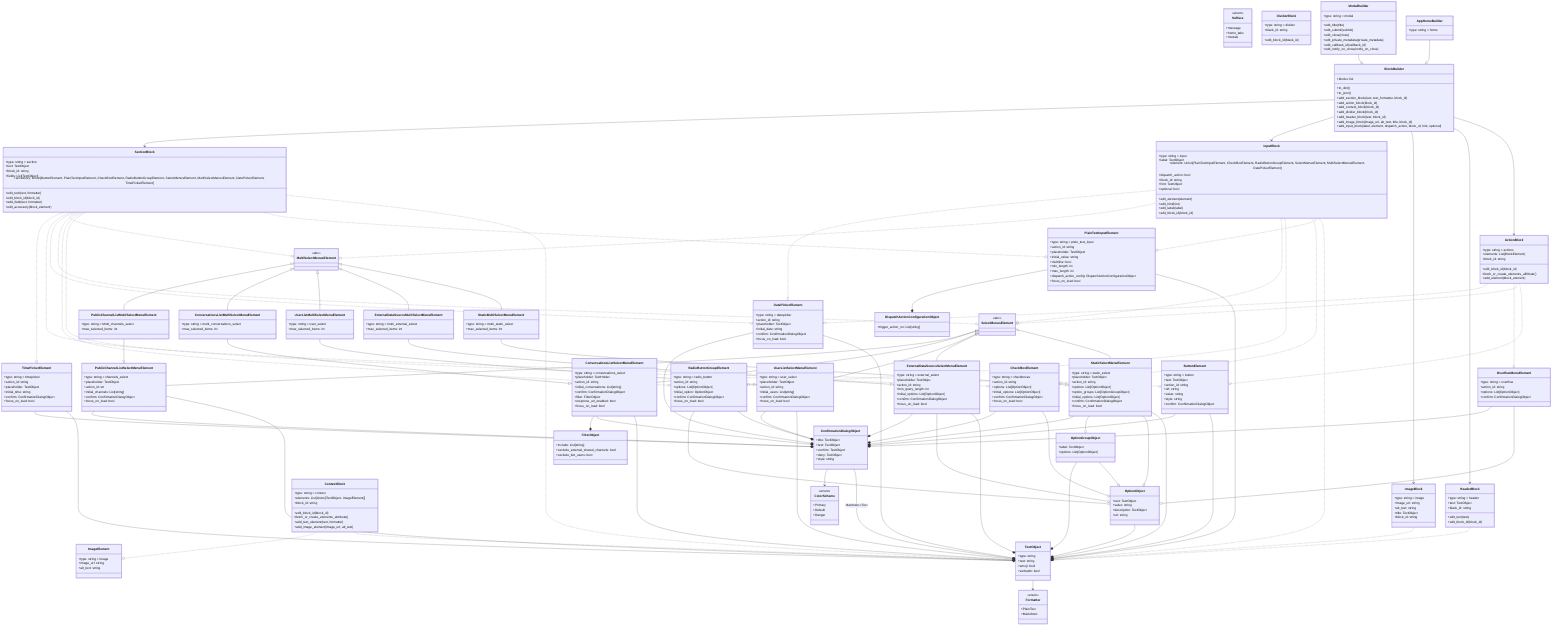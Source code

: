 classDiagram
class Formatter {
  <<enum>>
  +PlainText
  +Markdown
}

class ColorScheme{
  <<enum>>
  +Primary
  +Default
  +Danger
}

class Sufface{
  <<enum>>
  +message
  +home_tabs
  +modals
}

class TextObject{
  +type: string
  +text: string
  +emoji: bool
  +verbatim: bool
}

class ConfirmationDialogObject{
  +title: TextObject
  +text: TextObject
  +confirm: TextObject
  +deny: TextObject
  +style: string
}

class OptionObject{
  +text: TextObject
  +value: string
  +description: TextObject
  +url: string
}

class OptionGroupObject{
  +label: TextObject
  +options: List[OptionObject]
}

class FilterObject{
  +include: List[string]
  +exclude_external_shared_channels: bool
  +exclude_bot_users: bool
}

class DispatchActionConfigurationObject{
  +trigger_action_on: List[string]
}

class ButtonElement{
  +type: string = button
  +text: TextObject
  +action_id: string
  +url: string
  +value: string
  +style: string
  +confirm: ConfirmationDialogObject
}

class CheckBoxElement{
  +type: string = checkboxes
  +action_id: string
  +options: List[OptionObject]
  +initial_options: List[OptionObject]
  +confirm: ConfirmationDialogObject
  +focus_on_load: bool
}

class DatePickerElement{
  +type: string = datepicker
  +action_id: string
  +placeholder: TextObject
  +initial_date: string
  +confirm: ConfirmationDialogObject
  +focus_on_load: bool
}

class ImageElement{
  +type: string = image
  +image_url: string
  +alt_text: string
}

class StaticSelectMenuElement{
  +type: string = static_select
  +placeholder: TextObject
  +action_id: string
  +options: List[OptionObject]
  +option_groups: List[OptionGroupObject]
  +initial_options: List[OptionObject]
  +confirm: ConfirmationDialogObject
  +focus_on_load: bool
}

class StaticMultiSelectMenuElement{
  +type: string = multi_static_select
  +max_selected_items: int
}

class ExternalDataSourceSelectMenuElement{
  +type: string = external_select
  +placeholder: TextObjec
  +action_id: string
  +min_query_length: int
  +initial_options: List[OptionObject]
  +confirm: ConfirmationDialogObject
  +focus_on_load: bool
}

class ExternalDataSourceMultiSelectMenuElement{
  +type: string = multi_external_select
  +max_selected_items: int
}

class UserListSelectMenuElement{
  +type: string = user_select
  +placeholder: TextObject
  +action_id: string
  +initial_users: List[string]
  +confirm: ConfirmationDialogObject
  +focus_on_load: bool
}

class UserListMultiSelectMenuElement{
  +type: string = user_select
  +max_selected_items: int
}

class ConversationsListSelectMenuElement{
  +type: string = conversations_select
  +placeholder: TextHolder
  +action_id: string
  +initial_conversations: List[string]
  +confirm: ConfirmationDialogObject
  +filter: FilterObject
  +response_url_enabled: bool
  +focus_on_load: bool
}

class ConversationsListMultiSelectMenuElement{
  +type: string = multi_conversations_select
  +max_selected_items: int
}

class PublicChannelListSelectMenuElement{
  +type: string = channels_select
  +placeholder: TextObject
  +action_id: str
  +initial_channels: List[string]
  +confirm: ConfirmationDialogObject
  +focus_on_load: bool
}

class PublicChannelListMultiSelectMenuElement{
  +type: string = Multi_channels_select
  +max_selected_items: int
}

class OverflowMenuElement{
  +type: string = overflow
  +action_id: string
  +options: List[OptionObject]
  +confirm: ConfirmationDialogObject
}

class PlainTextInputElement{
  +type: string = plain_text_input
  +action_id: string
  +placeholder: TextObject
  +initial_value: string
  +multiline: bool
  +min_length: int
  +max_length: int
  +dispatch_action_config: DispatchActionConfigurationObject
  +focus_on_load: bool
}

class RadioButtonGroupElement{
  +type: string = radio_button
  +action_id: string
  +options: List[OptionObject]
  +initial_option: OptionObject
  +confirm: ConfirmationDialogObject
  +focus_on_load: bool
}

class TimePickerElement{
  +type: string = timepicker
  +action_id: string
  +placeholder: TextObject
  +initial_time: string
  +confirm: ConfirmationDialogObject
  +focus_on_load: bool
}

class SelectMenusElement{
  <<abc>>
}

class MultiSelectMenusElement{
  <<abc>>
}

TextObject --> Formatter
ConfirmationDialogObject --* TextObject : Mardown->Text
ConfirmationDialogObject --> ColorScheme
OptionObject --* TextObject
OptionGroupObject --o OptionObject
OptionGroupObject --* TextObject
ButtonElement --* TextObject
ButtonElement --* ConfirmationDialogObject
CheckBoxElement --o OptionObject
CheckBoxElement --* ConfirmationDialogObject
DatePickerElement --* TextObject
DatePickerElement --* ConfirmationDialogObject
StaticSelectMenuElement --* TextObject
StaticSelectMenuElement --o OptionObject
StaticSelectMenuElement --o OptionGroupObject
StaticSelectMenuElement --* ConfirmationDialogObject
StaticMultiSelectMenuElement --|> StaticSelectMenuElement
ExternalDataSourceSelectMenuElement --* TextObject
ExternalDataSourceSelectMenuElement --o OptionObject
ExternalDataSourceSelectMenuElement --* ConfirmationDialogObject
ExternalDataSourceMultiSelectMenuElement --|> ExternalDataSourceSelectMenuElement
UserListSelectMenuElement --* TextObject
UserListSelectMenuElement --* ConfirmationDialogObject
UserListMultiSelectMenuElement --|> UserListSelectMenuElement
ConversationsListSelectMenuElement --* TextObject
ConversationsListSelectMenuElement --* ConfirmationDialogObject
ConversationsListSelectMenuElement --* FilterObject
ConversationsListMultiSelectMenuElement --|> ConversationsListSelectMenuElement
PublicChannelListSelectMenuElement --* TextObject
PublicChannelListSelectMenuElement --*ConfirmationDialogObject
PublicChannelListMultiSelectMenuElement --|> PublicChannelListSelectMenuElement
OverflowMenuElement --o OptionObject
OverflowMenuElement --* ConfirmationDialogObject
PlainTextInputElement --* TextObject
PlainTextInputElement --* DispatchActionConfigurationObject
RadioButtonGroupElement --* ConfirmationDialogObject
RadioButtonGroupElement --o OptionObject
TimePickerElement --* TextObject
TimePickerElement --* ConfirmationDialogObject

SelectMenusElement <|-- StaticSelectMenuElement
SelectMenusElement <|-- ExternalDataSourceSelectMenuElement
SelectMenusElement <|-- UserListSelectMenuElement
SelectMenusElement <|-- ConversationsListSelectMenuElement
SelectMenusElement <|-- PublicChannelListSelectMenuElement

MultiSelectMenusElement <|-- StaticMultiSelectMenuElement
MultiSelectMenusElement <|-- ExternalDataSourceMultiSelectMenuElement
MultiSelectMenusElement <|-- UserListMultiSelectMenuElement
MultiSelectMenusElement <|-- ConversationsListMultiSelectMenuElement
MultiSelectMenusElement <|-- PublicChannelListMultiSelectMenuElement

class ActionBlock{
  +type: string = actions
  +elements: List[BlockElement]
  +block_id: string
  +edit_block_id(block_id)
  #fetch_or_create_elements_affribute()
  +add_element(block_element)
}

class ContextBlock{
  +type: string = context
  +elements: List[Union[TextObject, ImageElement]]
  +block_id: string
  +edit_block_id(block_id)
  #fetch_or_create_elements_attribute()
  +add_text_element(text, formatter)
  +add_image_element(image_url, alt_text)
}

class DividerBlock{
  +type: string = divider
  +black_id: string
  +edit_block_id(black_id)
}

class HeaderBlock{
  +type: string = header
  +text: TextObject
  +black_id: string
  +edit_text(text)
  +edit_block_id(block_id)
}

class ImageBlock{
  +type: string = image
  +image_url: string
  +alt_text: string
  +title: TextObject
  +block_id: string
}

class InputBlock{
  +type: string = input
  +label: TextObject
  +element: Union[PlainTextInputElement, CheckBoxElement, RadioButtonGroupElement, SelectMenusElement, MultiSelectMenusElement, DatePickerElement]
  +dispatch_action: bool
  +block_id: string
  +hint: TextObject
  +optional: bool
  +edit_element(element)
  +edit_hint(hint)
  +edit_label(label)
  +edit_block_id(block_id)
}

class SectionBlock{
  +type: srting = section
  +text: TextObject
  +block_id: string
  +fields: List[TextObject]
  +accessory: Union[ButtonElement, PlainTextInputElement, CheckBoxElement, RadioButtonGroupElement, SelectMenusElement, MultiSelectMenusElement, DatePickerElement, TimePickerElement]
  +edit_text(text, formatter)
  +edit_block_id(block_id)
  +add_field(text, formatter)
  +edit_accessory(block_element)
}

ActionBlock ..o ButtonElement
ActionBlock ..o SelectMenusElement
ActionBlock ..o OverflowMenuElement
ActionBlock ..o DatePickerElement
ContextBlock ..o TextObject
ContextBlock ..o ImageElement
HeaderBlock ..* TextObject
ImageBlock ..* TextObject
InputBlock ..* TextObject
InputBlock ..o PlainTextInputElement
InputBlock ..o CheckBoxElement
InputBlock ..o RadioButtonGroupElement
InputBlock ..o SelectMenusElement
InputBlock ..o MultiSelectMenusElement
InputBlock ..o DatePickerElement
SectionBlock ..* TextObject
SectionBlock ..o PlainTextInputElement
SectionBlock ..o CheckBoxElement
SectionBlock ..o RadioButtonGroupElement
SectionBlock ..o SelectMenusElement
SectionBlock ..o MultiSelectMenusElement
SectionBlock ..o DatePickerElement
SectionBlock ..o ButtonElement
SectionBlock ..o TimePickerElement

class BlockBuilder{
  +blocks: list
  +to_dict()
  +to_json()
  +add_section_block(text, text_formatter, block_id)
  +add_action_block(block_id)
  +add_context_block(block_id)
  +add_divider_block(block_id)
  +add_header_block(text, block_id)
  +add_image_block(image_url, alt_text, title, block_id)
  +add_input_block(label, element, dispatch_action, block_id, hint, optional)
}

class ModalBuilder{
  +type: string = modal
  +edit_title(title)
  +edit_submit(submit)
  +edit_close(close)
  +edit_private_metadata(private_metadata)
  +edit_callback_id(callback_id)
  +edit_notify_on_close(notify_on_close)
}

class AppHomeBuilder{
  +type: string = home
}

AppHomeBuilder --|> BlockBuilder
ModalBuilder --|> BlockBuilder
BlockBuilder --> ActionBlock
BlockBuilder --> HeaderBlock
BlockBuilder --> ImageBlock
BlockBuilder --> InputBlock
BlockBuilder --> SectionBlock